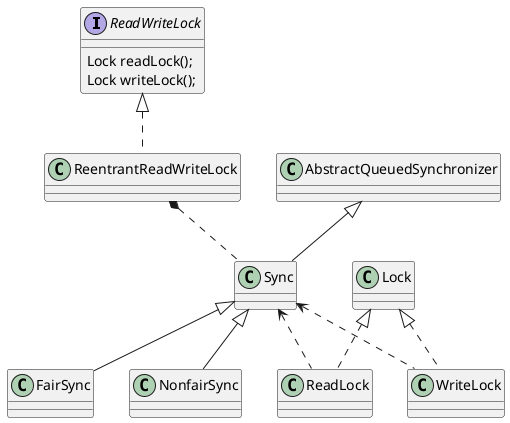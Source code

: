 @startuml

interface ReadWriteLock {
    Lock readLock();
    Lock writeLock();
}
class ReentrantReadWriteLock
class AbstractQueuedSynchronizer
class Sync

class FairSync
class NonfairSync

class ReadLock
class WriteLock

ReadWriteLock <|.. ReentrantReadWriteLock
AbstractQueuedSynchronizer <|-- Sync
Sync <|-- FairSync
Sync <|-- NonfairSync

Lock <|.. ReadLock
Lock <|.. WriteLock

ReentrantReadWriteLock *.. Sync
Sync <.. ReadLock
Sync <.. WriteLock

@enduml